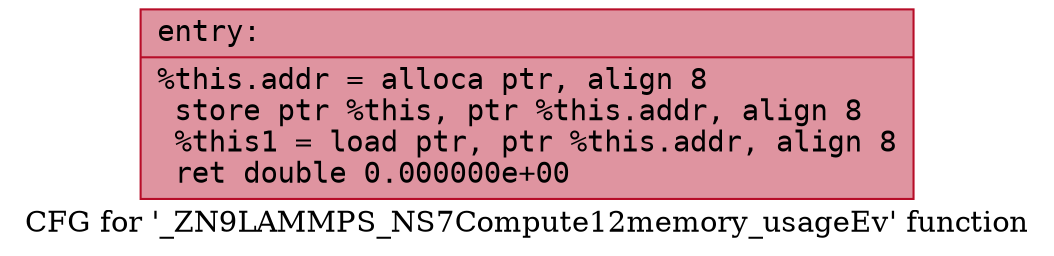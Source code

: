 digraph "CFG for '_ZN9LAMMPS_NS7Compute12memory_usageEv' function" {
	label="CFG for '_ZN9LAMMPS_NS7Compute12memory_usageEv' function";

	Node0x557875f0c0f0 [shape=record,color="#b70d28ff", style=filled, fillcolor="#b70d2870" fontname="Courier",label="{entry:\l|  %this.addr = alloca ptr, align 8\l  store ptr %this, ptr %this.addr, align 8\l  %this1 = load ptr, ptr %this.addr, align 8\l  ret double 0.000000e+00\l}"];
}
